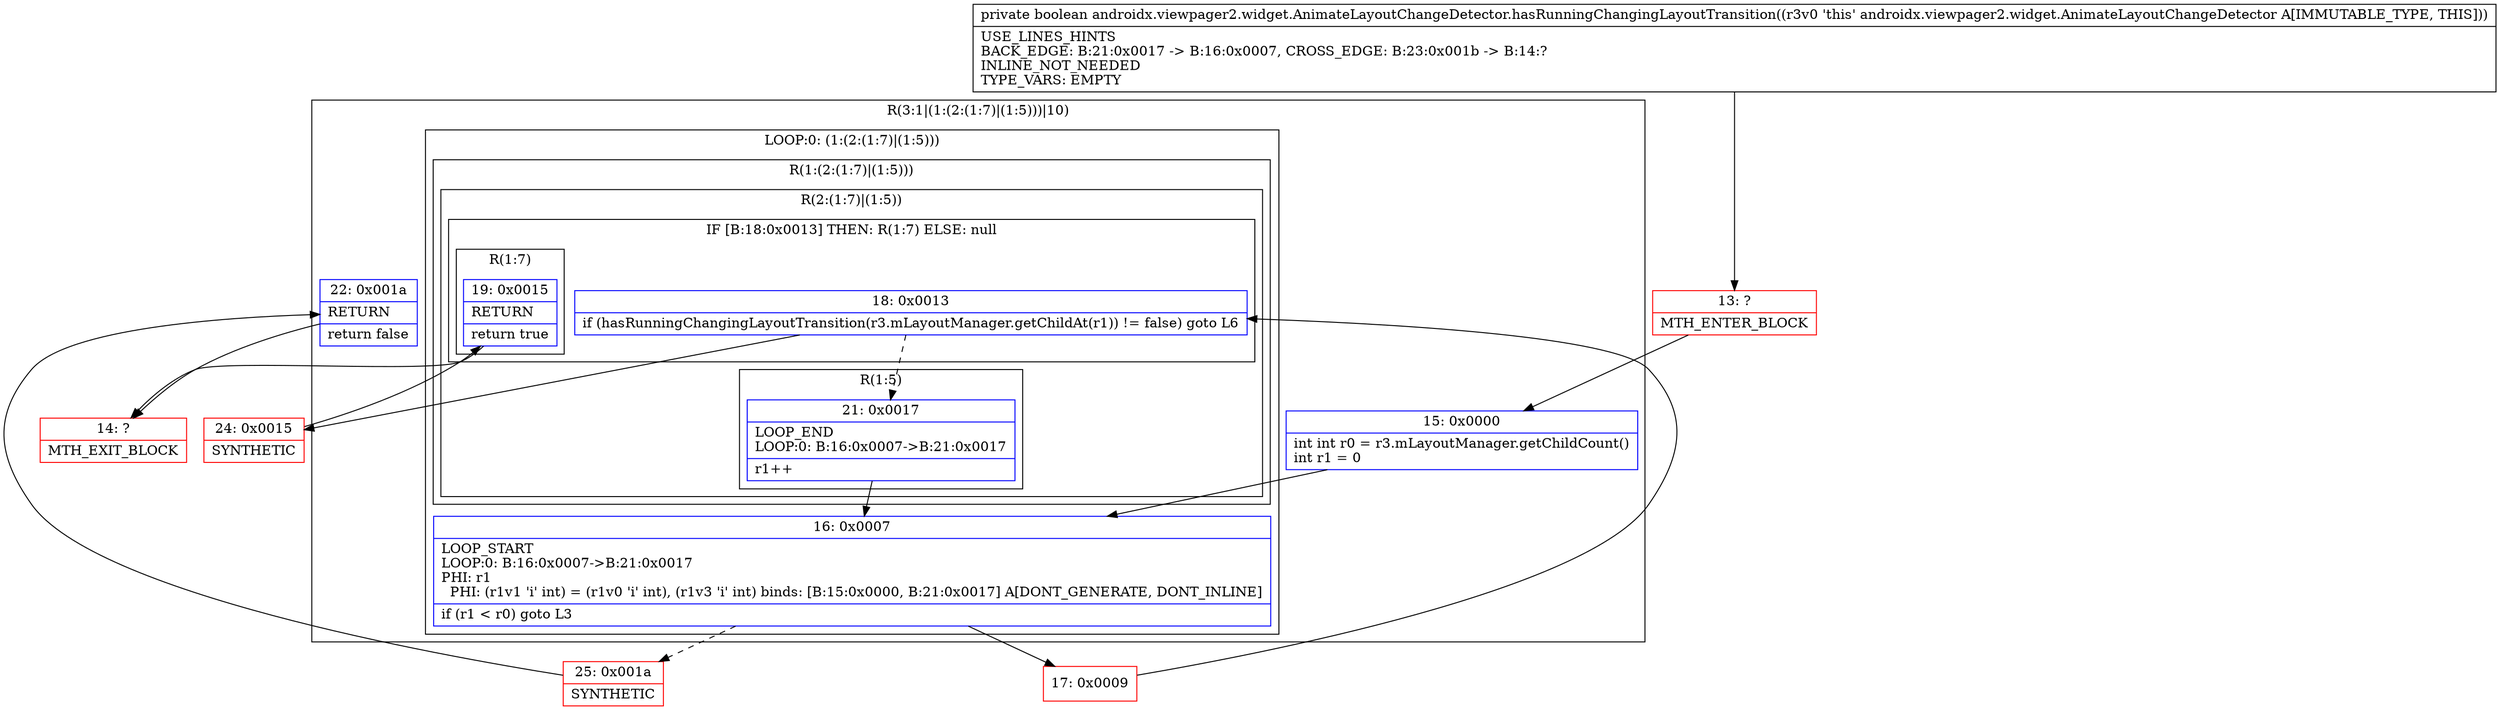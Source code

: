 digraph "CFG forandroidx.viewpager2.widget.AnimateLayoutChangeDetector.hasRunningChangingLayoutTransition()Z" {
subgraph cluster_Region_1587993736 {
label = "R(3:1|(1:(2:(1:7)|(1:5)))|10)";
node [shape=record,color=blue];
Node_15 [shape=record,label="{15\:\ 0x0000|int int r0 = r3.mLayoutManager.getChildCount()\lint r1 = 0\l}"];
subgraph cluster_LoopRegion_860252370 {
label = "LOOP:0: (1:(2:(1:7)|(1:5)))";
node [shape=record,color=blue];
Node_16 [shape=record,label="{16\:\ 0x0007|LOOP_START\lLOOP:0: B:16:0x0007\-\>B:21:0x0017\lPHI: r1 \l  PHI: (r1v1 'i' int) = (r1v0 'i' int), (r1v3 'i' int) binds: [B:15:0x0000, B:21:0x0017] A[DONT_GENERATE, DONT_INLINE]\l|if (r1 \< r0) goto L3\l}"];
subgraph cluster_Region_1378776155 {
label = "R(1:(2:(1:7)|(1:5)))";
node [shape=record,color=blue];
subgraph cluster_Region_1420120637 {
label = "R(2:(1:7)|(1:5))";
node [shape=record,color=blue];
subgraph cluster_IfRegion_251963382 {
label = "IF [B:18:0x0013] THEN: R(1:7) ELSE: null";
node [shape=record,color=blue];
Node_18 [shape=record,label="{18\:\ 0x0013|if (hasRunningChangingLayoutTransition(r3.mLayoutManager.getChildAt(r1)) != false) goto L6\l}"];
subgraph cluster_Region_1386987728 {
label = "R(1:7)";
node [shape=record,color=blue];
Node_19 [shape=record,label="{19\:\ 0x0015|RETURN\l|return true\l}"];
}
}
subgraph cluster_Region_1546047656 {
label = "R(1:5)";
node [shape=record,color=blue];
Node_21 [shape=record,label="{21\:\ 0x0017|LOOP_END\lLOOP:0: B:16:0x0007\-\>B:21:0x0017\l|r1++\l}"];
}
}
}
}
Node_22 [shape=record,label="{22\:\ 0x001a|RETURN\l|return false\l}"];
}
Node_13 [shape=record,color=red,label="{13\:\ ?|MTH_ENTER_BLOCK\l}"];
Node_17 [shape=record,color=red,label="{17\:\ 0x0009}"];
Node_24 [shape=record,color=red,label="{24\:\ 0x0015|SYNTHETIC\l}"];
Node_14 [shape=record,color=red,label="{14\:\ ?|MTH_EXIT_BLOCK\l}"];
Node_25 [shape=record,color=red,label="{25\:\ 0x001a|SYNTHETIC\l}"];
MethodNode[shape=record,label="{private boolean androidx.viewpager2.widget.AnimateLayoutChangeDetector.hasRunningChangingLayoutTransition((r3v0 'this' androidx.viewpager2.widget.AnimateLayoutChangeDetector A[IMMUTABLE_TYPE, THIS]))  | USE_LINES_HINTS\lBACK_EDGE: B:21:0x0017 \-\> B:16:0x0007, CROSS_EDGE: B:23:0x001b \-\> B:14:?\lINLINE_NOT_NEEDED\lTYPE_VARS: EMPTY\l}"];
MethodNode -> Node_13;Node_15 -> Node_16;
Node_16 -> Node_17;
Node_16 -> Node_25[style=dashed];
Node_18 -> Node_21[style=dashed];
Node_18 -> Node_24;
Node_19 -> Node_14;
Node_21 -> Node_16;
Node_22 -> Node_14;
Node_13 -> Node_15;
Node_17 -> Node_18;
Node_24 -> Node_19;
Node_25 -> Node_22;
}

